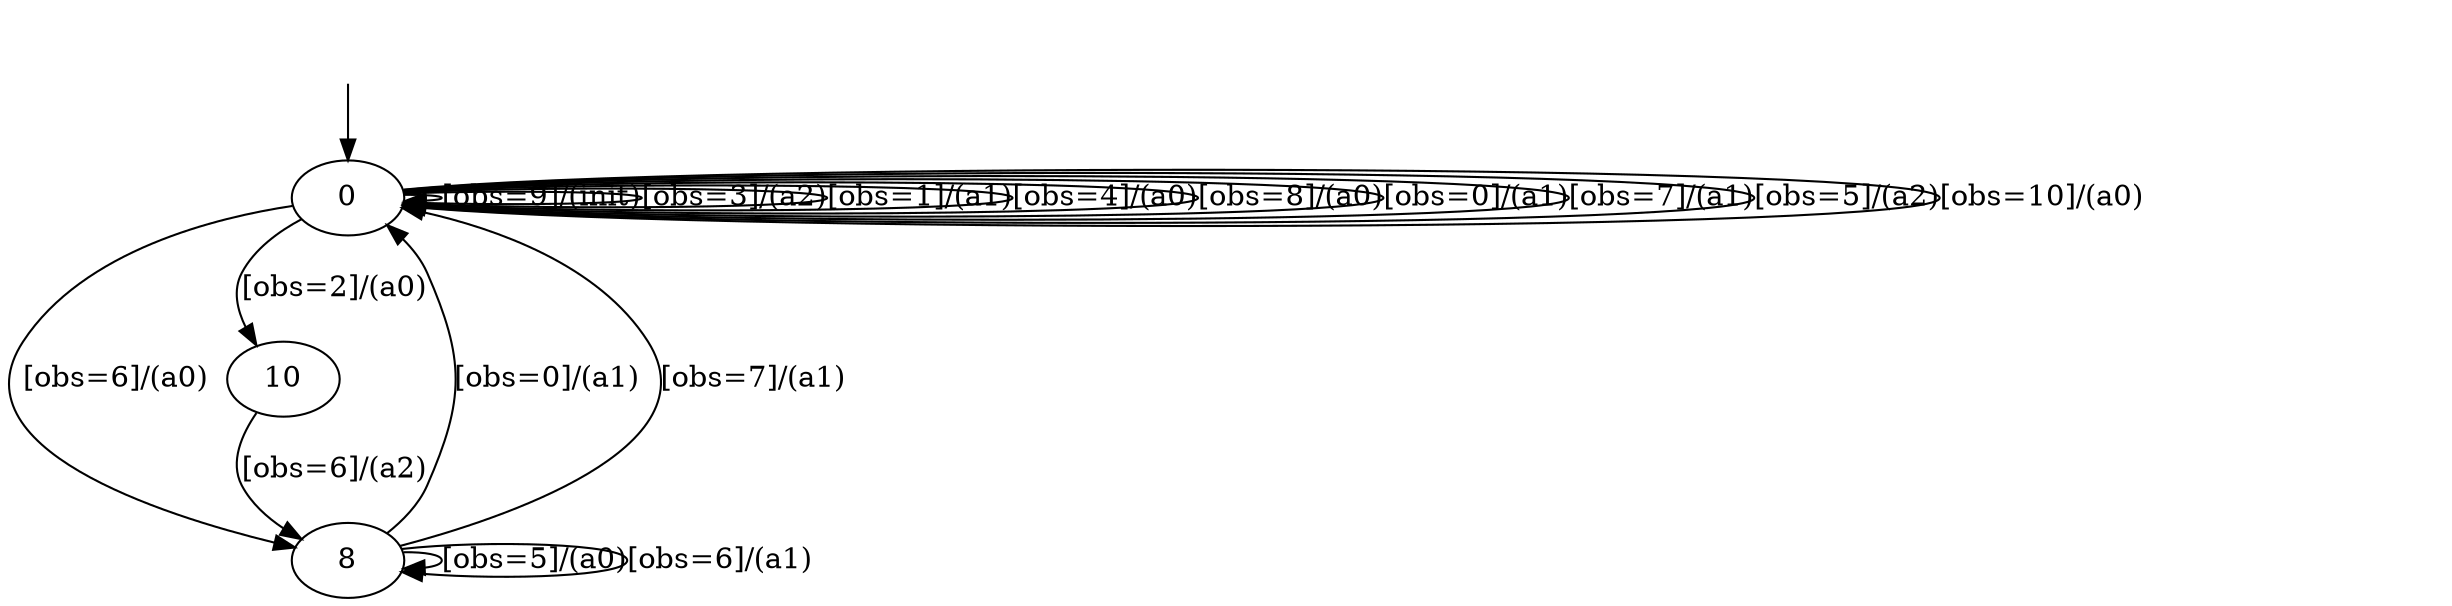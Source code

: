 digraph {
0;
8;
10;
__init [label="", style=invis, width=0];
__init -> 0;
0 -> 0 [label="[obs=9]/(init)"];
0 -> 8 [label="[obs=6]/(a0)"];
0 -> 10 [label="[obs=2]/(a0)"];
0 -> 0 [label="[obs=3]/(a2)"];
0 -> 0 [label="[obs=1]/(a1)"];
0 -> 0 [label="[obs=4]/(a0)"];
0 -> 0 [label="[obs=8]/(a0)"];
0 -> 0 [label="[obs=0]/(a1)"];
0 -> 0 [label="[obs=7]/(a1)"];
0 -> 0 [label="[obs=5]/(a2)"];
0 -> 0 [label="[obs=10]/(a0)"];
8 -> 8 [label="[obs=5]/(a0)"];
8 -> 8 [label="[obs=6]/(a1)"];
8 -> 0 [label="[obs=0]/(a1)"];
8 -> 0 [label="[obs=7]/(a1)"];
10 -> 8 [label="[obs=6]/(a2)"];
}